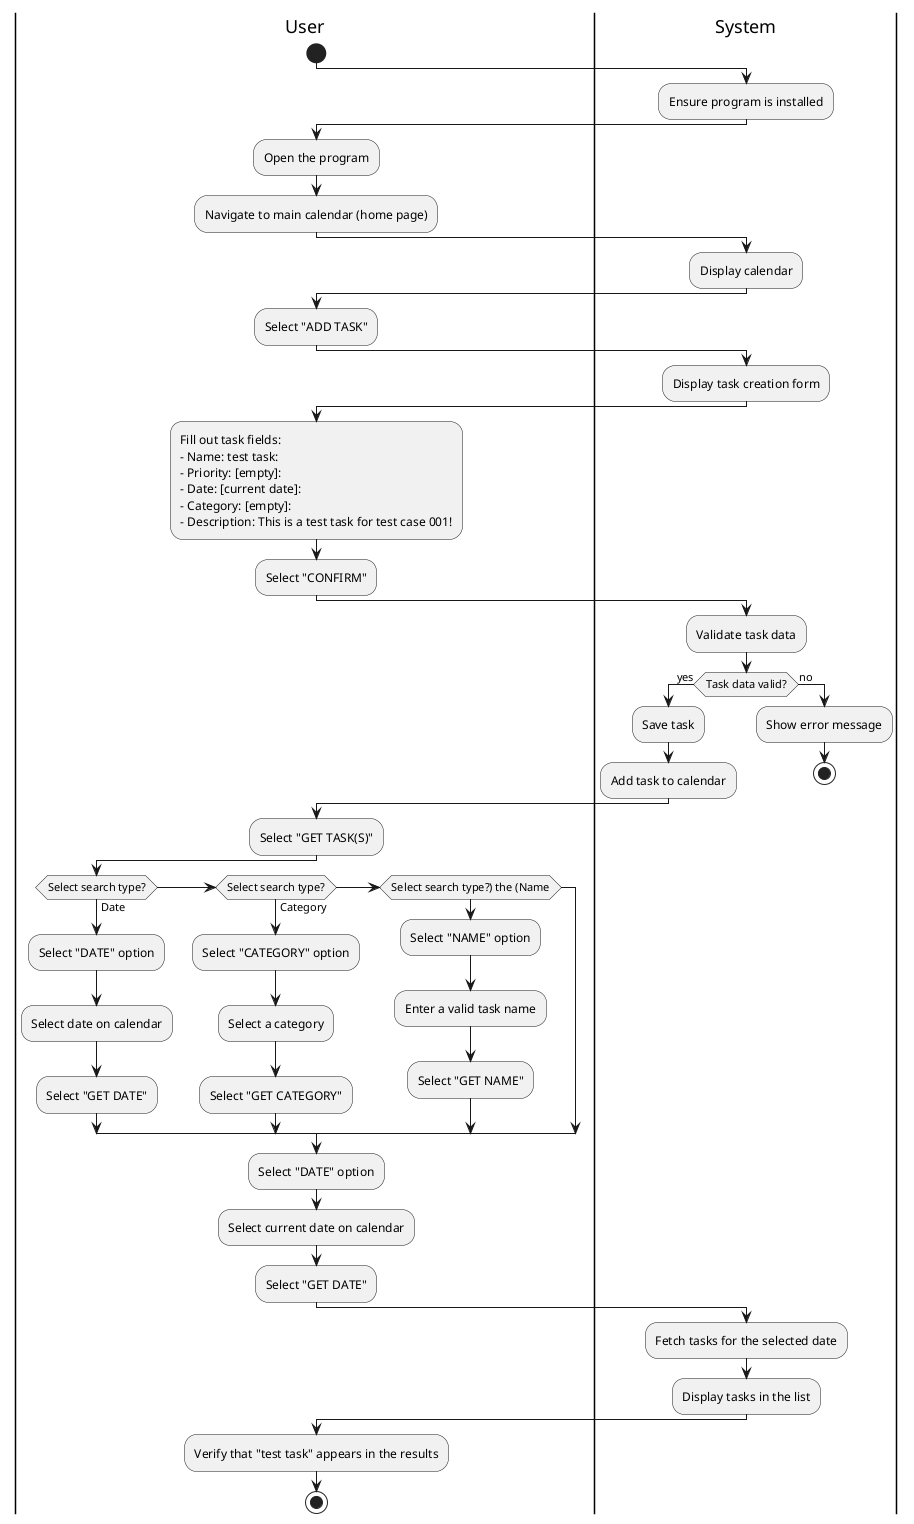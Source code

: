 @startuml
|User|
start

|System|
:Ensure program is installed;

|User|
:Open the program;
:Navigate to main calendar (home page);

|System|
:Display calendar;

|User|
:Select "ADD TASK";

|System|
:Display task creation form;

|User|
:Fill out task fields:
- Name: test task:
- Priority: [empty]:
- Date: [current date]:
- Category: [empty]:
- Description: This is a test task for test case 001!;
:Select "CONFIRM";

|System|
:Validate task data;

|System|
if (Task data valid?) then (yes)
  :Save task;
  :Add task to calendar;
else (no)
  :Show error message;
  stop
endif

|User|
:Select "GET TASK(S)";
if (Select search type?) then (Date)
  :Select "DATE" option;
  :Select date on calendar;
  :Select "GET DATE";
elseif (Select search type?) then (Category)
  :Select "CATEGORY" option;
  :Select a category;
  :Select "GET CATEGORY";
elseif (Select search type?) the (Name)
  :Select "NAME" option;
  :Enter a valid task name;
  :Select "GET NAME";
endif
:Select "DATE" option;
:Select current date on calendar;
:Select "GET DATE";

|System|
:Fetch tasks for the selected date;
:Display tasks in the list;

|User|
:Verify that "test task" appears in the results;
stop

@enduml
